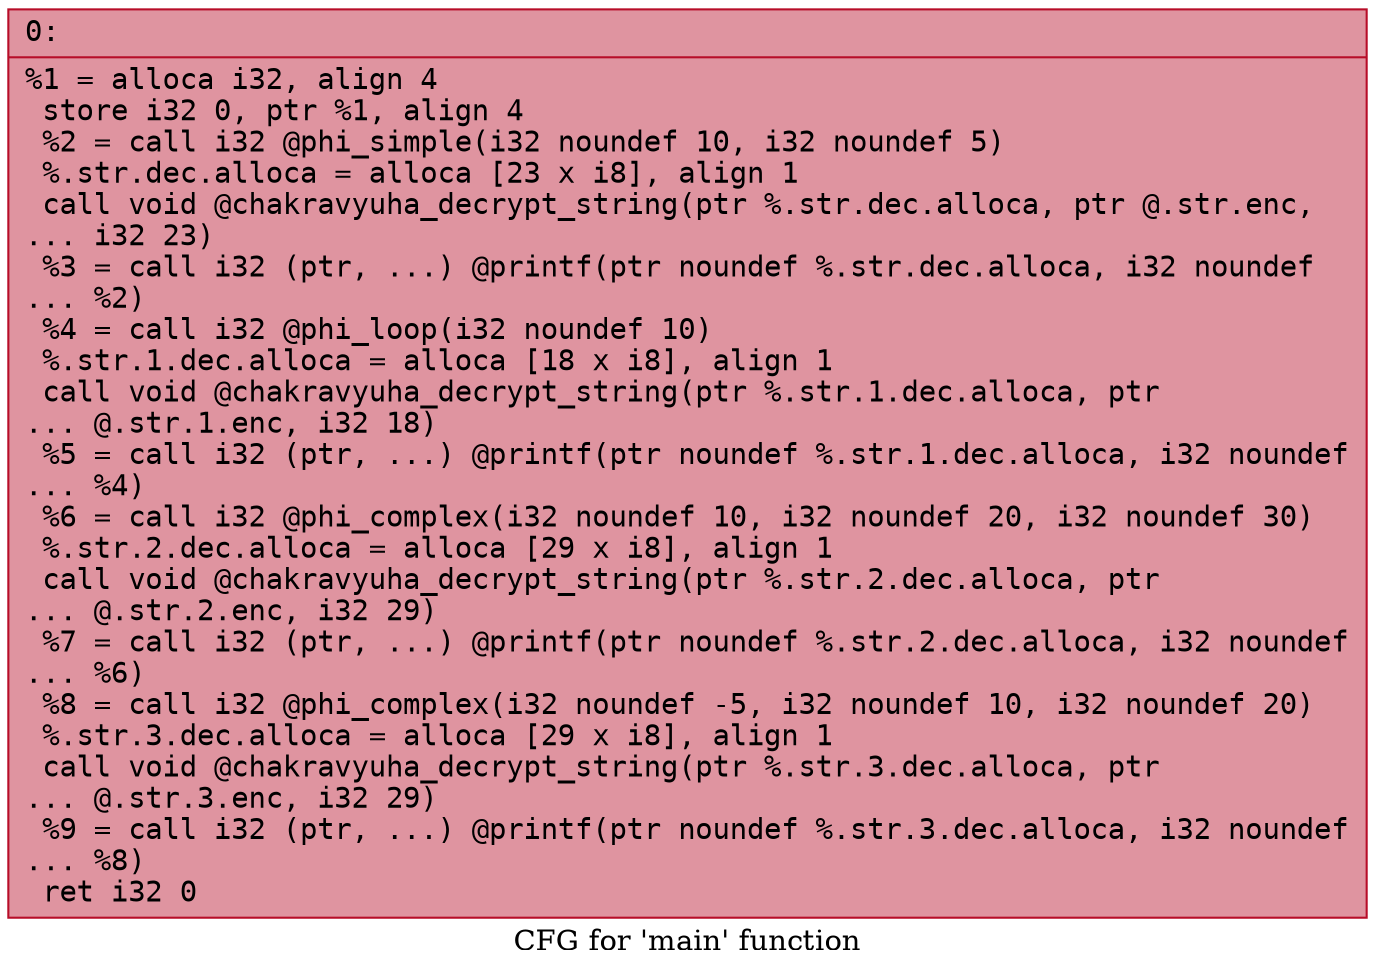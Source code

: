 digraph "CFG for 'main' function" {
	label="CFG for 'main' function";

	Node0x588caf1a6d10 [shape=record,color="#b70d28ff", style=filled, fillcolor="#b70d2870" fontname="Courier",label="{0:\l|  %1 = alloca i32, align 4\l  store i32 0, ptr %1, align 4\l  %2 = call i32 @phi_simple(i32 noundef 10, i32 noundef 5)\l  %.str.dec.alloca = alloca [23 x i8], align 1\l  call void @chakravyuha_decrypt_string(ptr %.str.dec.alloca, ptr @.str.enc,\l... i32 23)\l  %3 = call i32 (ptr, ...) @printf(ptr noundef %.str.dec.alloca, i32 noundef\l... %2)\l  %4 = call i32 @phi_loop(i32 noundef 10)\l  %.str.1.dec.alloca = alloca [18 x i8], align 1\l  call void @chakravyuha_decrypt_string(ptr %.str.1.dec.alloca, ptr\l... @.str.1.enc, i32 18)\l  %5 = call i32 (ptr, ...) @printf(ptr noundef %.str.1.dec.alloca, i32 noundef\l... %4)\l  %6 = call i32 @phi_complex(i32 noundef 10, i32 noundef 20, i32 noundef 30)\l  %.str.2.dec.alloca = alloca [29 x i8], align 1\l  call void @chakravyuha_decrypt_string(ptr %.str.2.dec.alloca, ptr\l... @.str.2.enc, i32 29)\l  %7 = call i32 (ptr, ...) @printf(ptr noundef %.str.2.dec.alloca, i32 noundef\l... %6)\l  %8 = call i32 @phi_complex(i32 noundef -5, i32 noundef 10, i32 noundef 20)\l  %.str.3.dec.alloca = alloca [29 x i8], align 1\l  call void @chakravyuha_decrypt_string(ptr %.str.3.dec.alloca, ptr\l... @.str.3.enc, i32 29)\l  %9 = call i32 (ptr, ...) @printf(ptr noundef %.str.3.dec.alloca, i32 noundef\l... %8)\l  ret i32 0\l}"];
}
